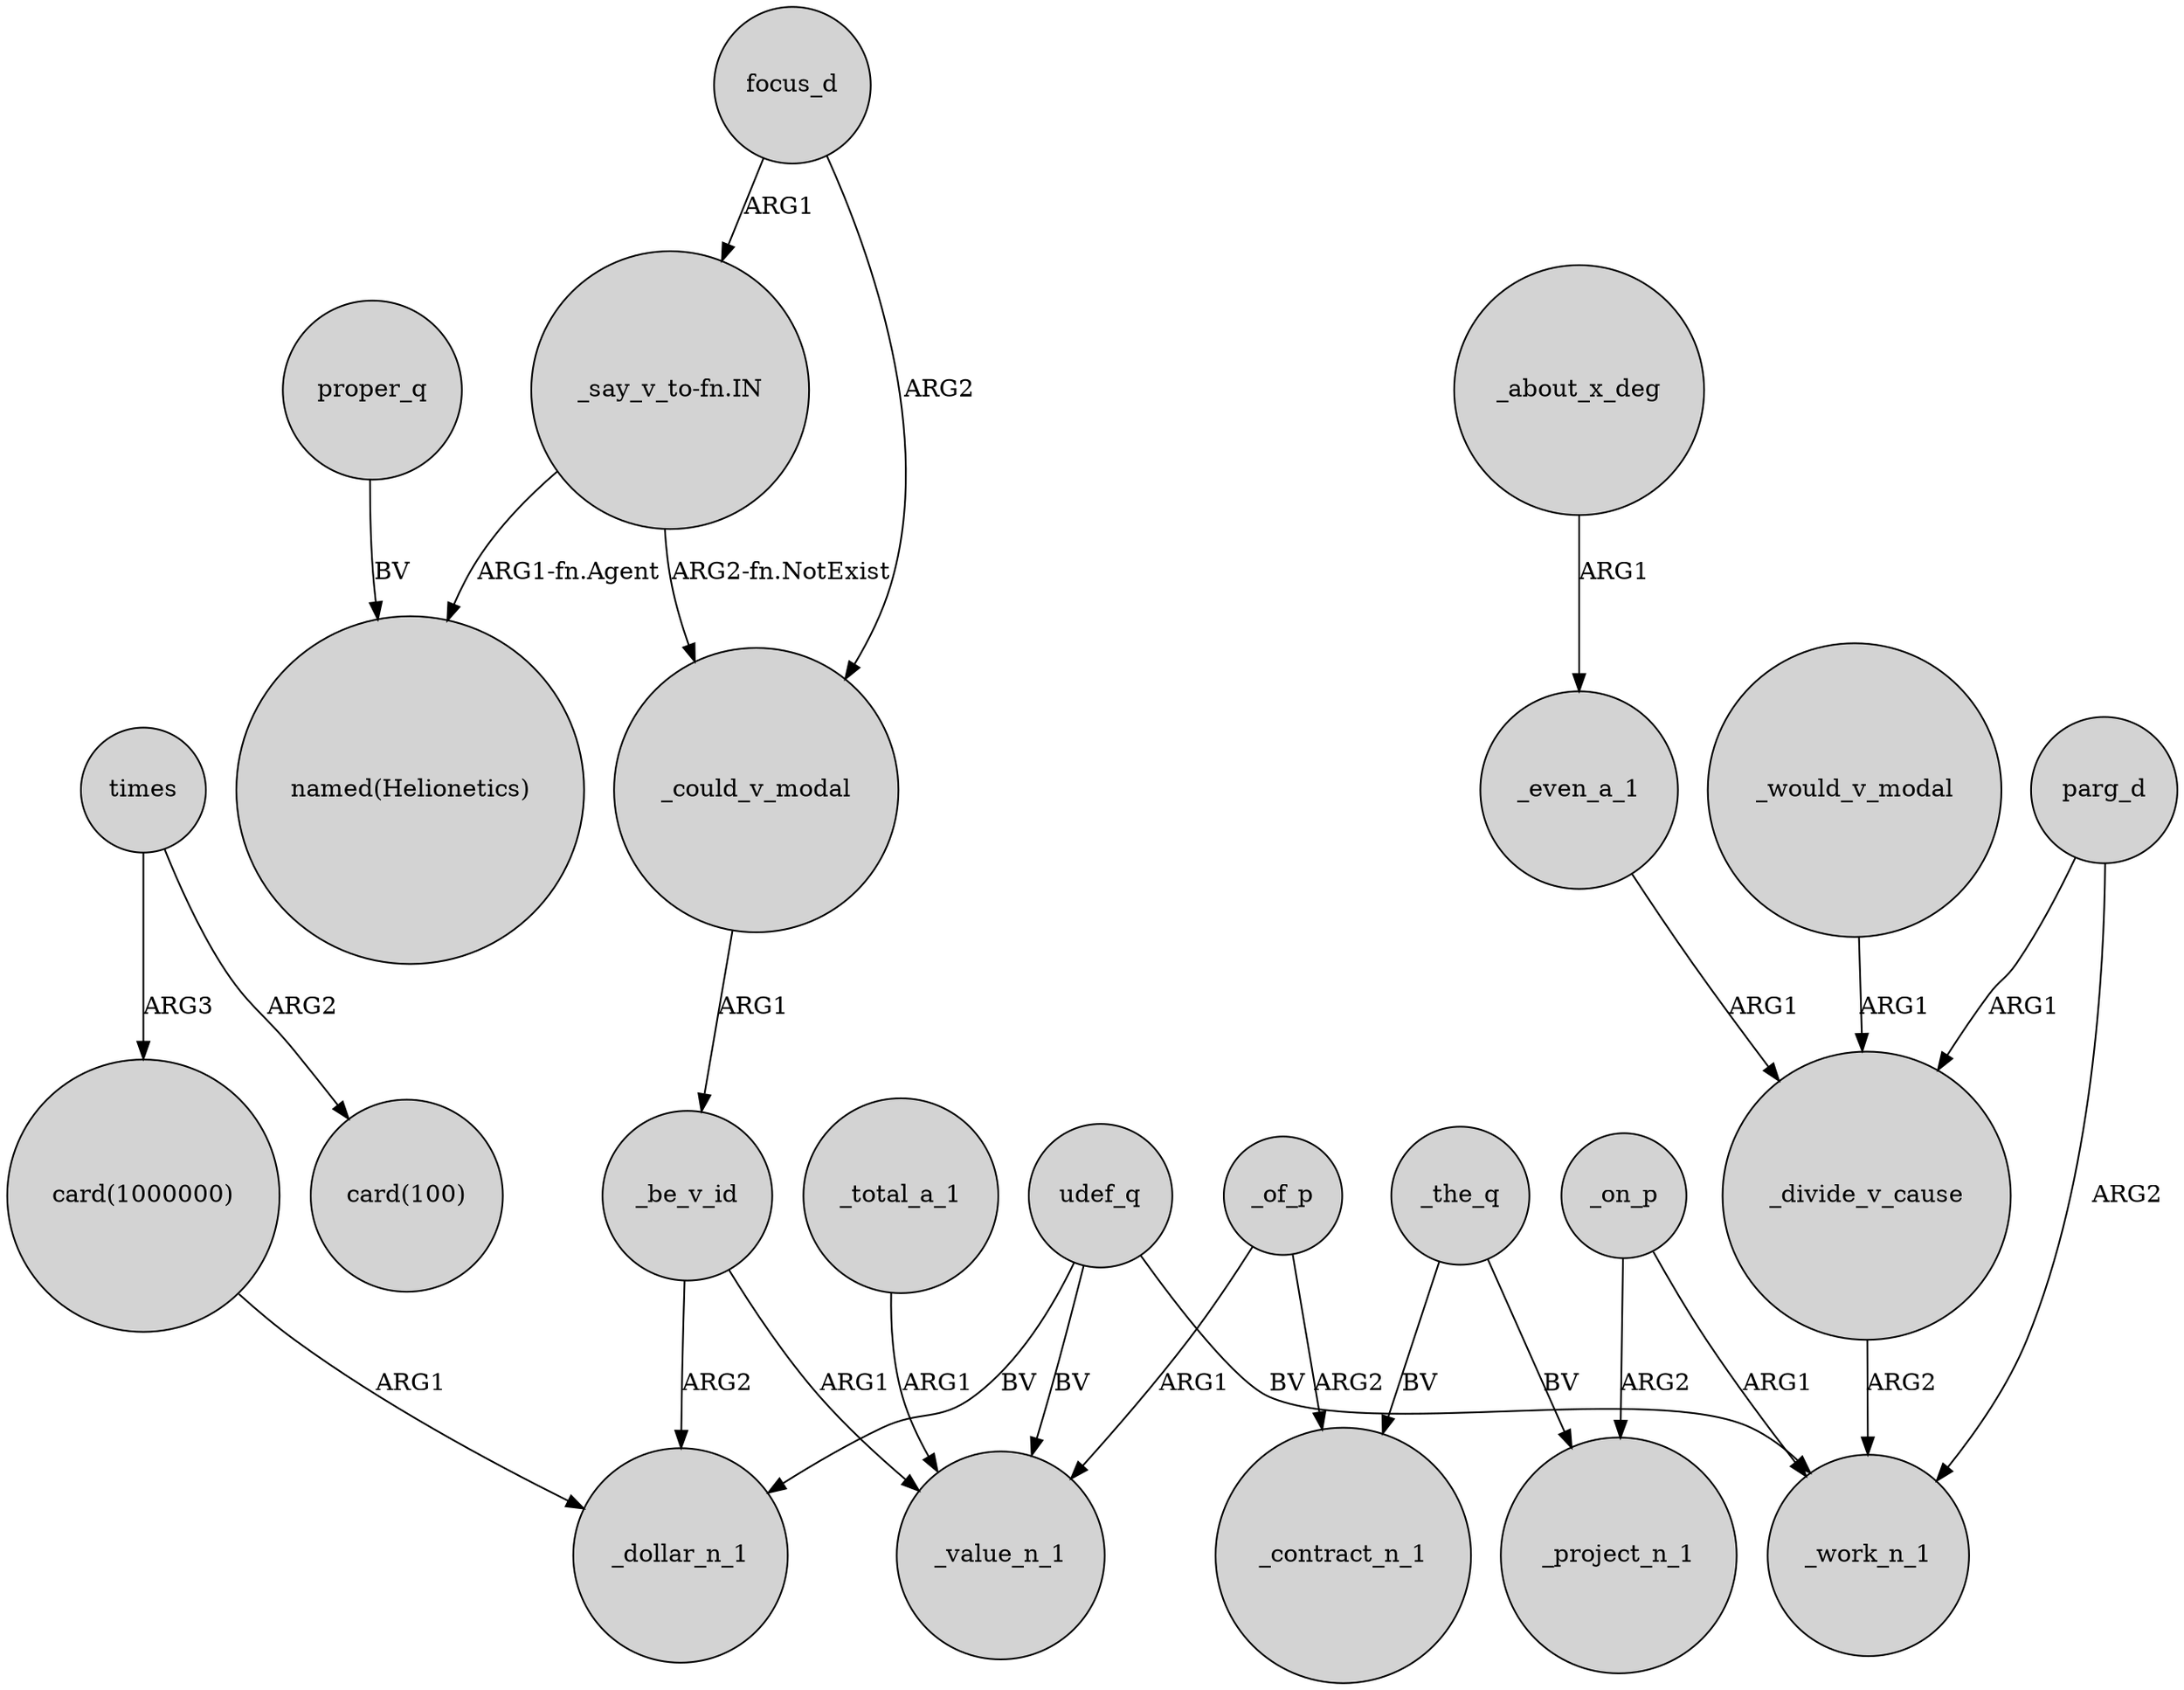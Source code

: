 digraph {
	node [shape=circle style=filled]
	focus_d -> _could_v_modal [label=ARG2]
	"card(1000000)" -> _dollar_n_1 [label=ARG1]
	_even_a_1 -> _divide_v_cause [label=ARG1]
	_of_p -> _contract_n_1 [label=ARG2]
	parg_d -> _divide_v_cause [label=ARG1]
	times -> "card(100)" [label=ARG2]
	_of_p -> _value_n_1 [label=ARG1]
	_the_q -> _project_n_1 [label=BV]
	_could_v_modal -> _be_v_id [label=ARG1]
	_total_a_1 -> _value_n_1 [label=ARG1]
	_be_v_id -> _dollar_n_1 [label=ARG2]
	_the_q -> _contract_n_1 [label=BV]
	_on_p -> _project_n_1 [label=ARG2]
	times -> "card(1000000)" [label=ARG3]
	_about_x_deg -> _even_a_1 [label=ARG1]
	parg_d -> _work_n_1 [label=ARG2]
	"_say_v_to-fn.IN" -> "named(Helionetics)" [label="ARG1-fn.Agent"]
	proper_q -> "named(Helionetics)" [label=BV]
	udef_q -> _value_n_1 [label=BV]
	_be_v_id -> _value_n_1 [label=ARG1]
	_would_v_modal -> _divide_v_cause [label=ARG1]
	_on_p -> _work_n_1 [label=ARG1]
	"_say_v_to-fn.IN" -> _could_v_modal [label="ARG2-fn.NotExist"]
	udef_q -> _dollar_n_1 [label=BV]
	focus_d -> "_say_v_to-fn.IN" [label=ARG1]
	_divide_v_cause -> _work_n_1 [label=ARG2]
	udef_q -> _work_n_1 [label=BV]
}
